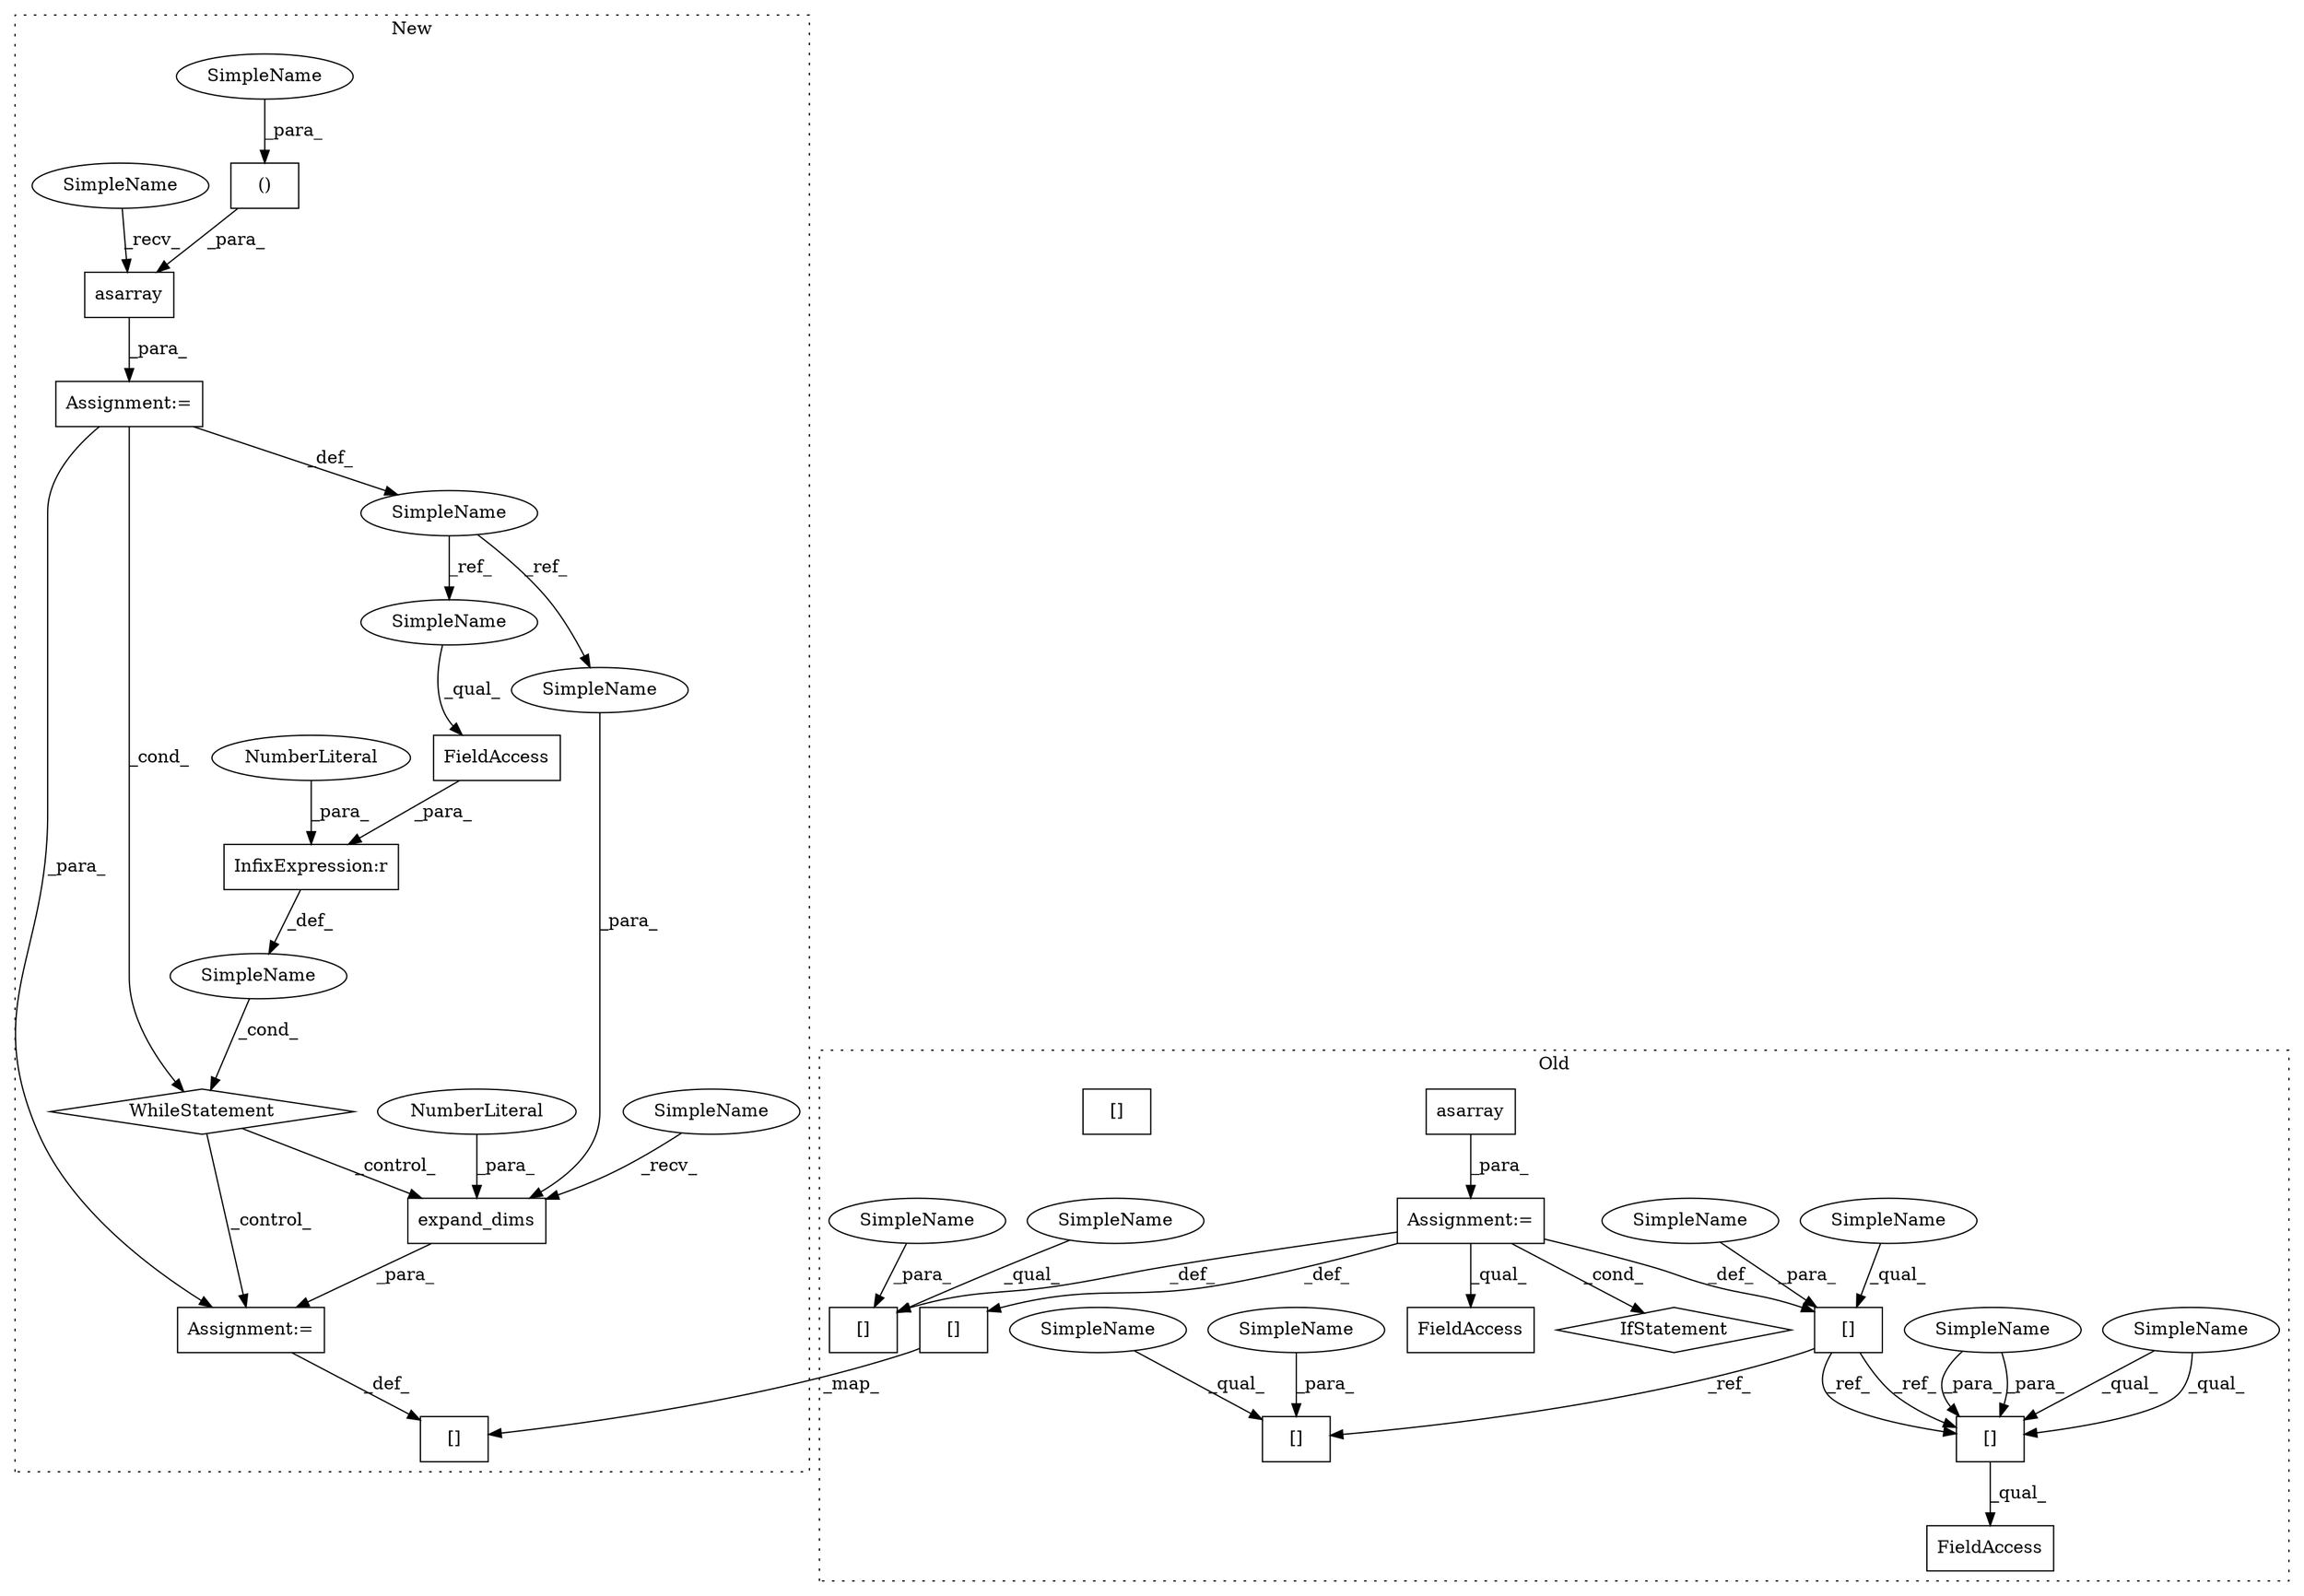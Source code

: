 digraph G {
subgraph cluster0 {
1 [label="[]" a="2" s="2820,2828" l="7,1" shape="box"];
11 [label="asarray" a="32" s="2836,2853" l="8,1" shape="box"];
12 [label="[]" a="2" s="3384,3398" l="13,1" shape="box"];
14 [label="[]" a="2" s="3246,3254" l="7,1" shape="box"];
17 [label="FieldAccess" a="22" s="3427" l="18" shape="box"];
18 [label="[]" a="2" s="3282,3290" l="7,1" shape="box"];
19 [label="[]" a="2" s="3310,3318" l="7,1" shape="box"];
20 [label="FieldAccess" a="22" s="3246" l="14" shape="box"];
21 [label="IfStatement" a="25" s="3242,3264" l="4,2" shape="diamond"];
22 [label="Assignment:=" a="7" s="2829" l="1" shape="box"];
24 [label="SimpleName" a="42" s="2827" l="1" shape="ellipse"];
25 [label="SimpleName" a="42" s="3289" l="1" shape="ellipse"];
26 [label="SimpleName" a="42" s="3317" l="1" shape="ellipse"];
27 [label="SimpleName" a="42" s="3253" l="1" shape="ellipse"];
33 [label="[]" a="2" s="3246,3254" l="7,1" shape="box"];
34 [label="SimpleName" a="42" s="3282" l="6" shape="ellipse"];
35 [label="SimpleName" a="42" s="2820" l="6" shape="ellipse"];
36 [label="SimpleName" a="42" s="3246" l="6" shape="ellipse"];
37 [label="SimpleName" a="42" s="3310" l="6" shape="ellipse"];
label = "Old";
style="dotted";
}
subgraph cluster1 {
2 [label="asarray" a="32" s="2869,2948" l="8,1" shape="box"];
3 [label="Assignment:=" a="7" s="2862" l="1" shape="box"];
4 [label="expand_dims" a="32" s="3404,3429" l="12,1" shape="box"];
5 [label="SimpleName" a="42" s="" l="" shape="ellipse"];
6 [label="Assignment:=" a="7" s="3397" l="1" shape="box"];
7 [label="NumberLiteral" a="34" s="3428" l="1" shape="ellipse"];
8 [label="InfixExpression:r" a="27" s="3363" l="3" shape="box"];
9 [label="NumberLiteral" a="34" s="3366" l="1" shape="ellipse"];
10 [label="()" a="106" s="2914" l="31" shape="box"];
13 [label="[]" a="2" s="3492,3506" l="13,1" shape="box"];
15 [label="SimpleName" a="42" s="2851" l="11" shape="ellipse"];
16 [label="FieldAccess" a="22" s="3347" l="16" shape="box"];
23 [label="WhileStatement" a="61" s="3339,3368" l="7,2" shape="diamond"];
28 [label="SimpleName" a="42" s="3416" l="11" shape="ellipse"];
29 [label="SimpleName" a="42" s="3347" l="11" shape="ellipse"];
30 [label="SimpleName" a="42" s="2914" l="8" shape="ellipse"];
31 [label="SimpleName" a="42" s="2863" l="5" shape="ellipse"];
32 [label="SimpleName" a="42" s="3398" l="5" shape="ellipse"];
label = "New";
style="dotted";
}
1 -> 33 [label="_ref_"];
1 -> 19 [label="_ref_"];
1 -> 33 [label="_ref_"];
2 -> 3 [label="_para_"];
3 -> 6 [label="_para_"];
3 -> 23 [label="_cond_"];
3 -> 15 [label="_def_"];
4 -> 6 [label="_para_"];
5 -> 23 [label="_cond_"];
6 -> 13 [label="_def_"];
7 -> 4 [label="_para_"];
8 -> 5 [label="_def_"];
9 -> 8 [label="_para_"];
10 -> 2 [label="_para_"];
11 -> 22 [label="_para_"];
12 -> 13 [label="_map_"];
15 -> 28 [label="_ref_"];
15 -> 29 [label="_ref_"];
16 -> 8 [label="_para_"];
22 -> 18 [label="_def_"];
22 -> 1 [label="_def_"];
22 -> 21 [label="_cond_"];
22 -> 12 [label="_def_"];
22 -> 17 [label="_qual_"];
23 -> 6 [label="_control_"];
23 -> 4 [label="_control_"];
24 -> 1 [label="_para_"];
25 -> 18 [label="_para_"];
26 -> 19 [label="_para_"];
27 -> 33 [label="_para_"];
27 -> 33 [label="_para_"];
28 -> 4 [label="_para_"];
29 -> 16 [label="_qual_"];
30 -> 10 [label="_para_"];
31 -> 2 [label="_recv_"];
32 -> 4 [label="_recv_"];
33 -> 20 [label="_qual_"];
34 -> 18 [label="_qual_"];
35 -> 1 [label="_qual_"];
36 -> 33 [label="_qual_"];
36 -> 33 [label="_qual_"];
37 -> 19 [label="_qual_"];
}